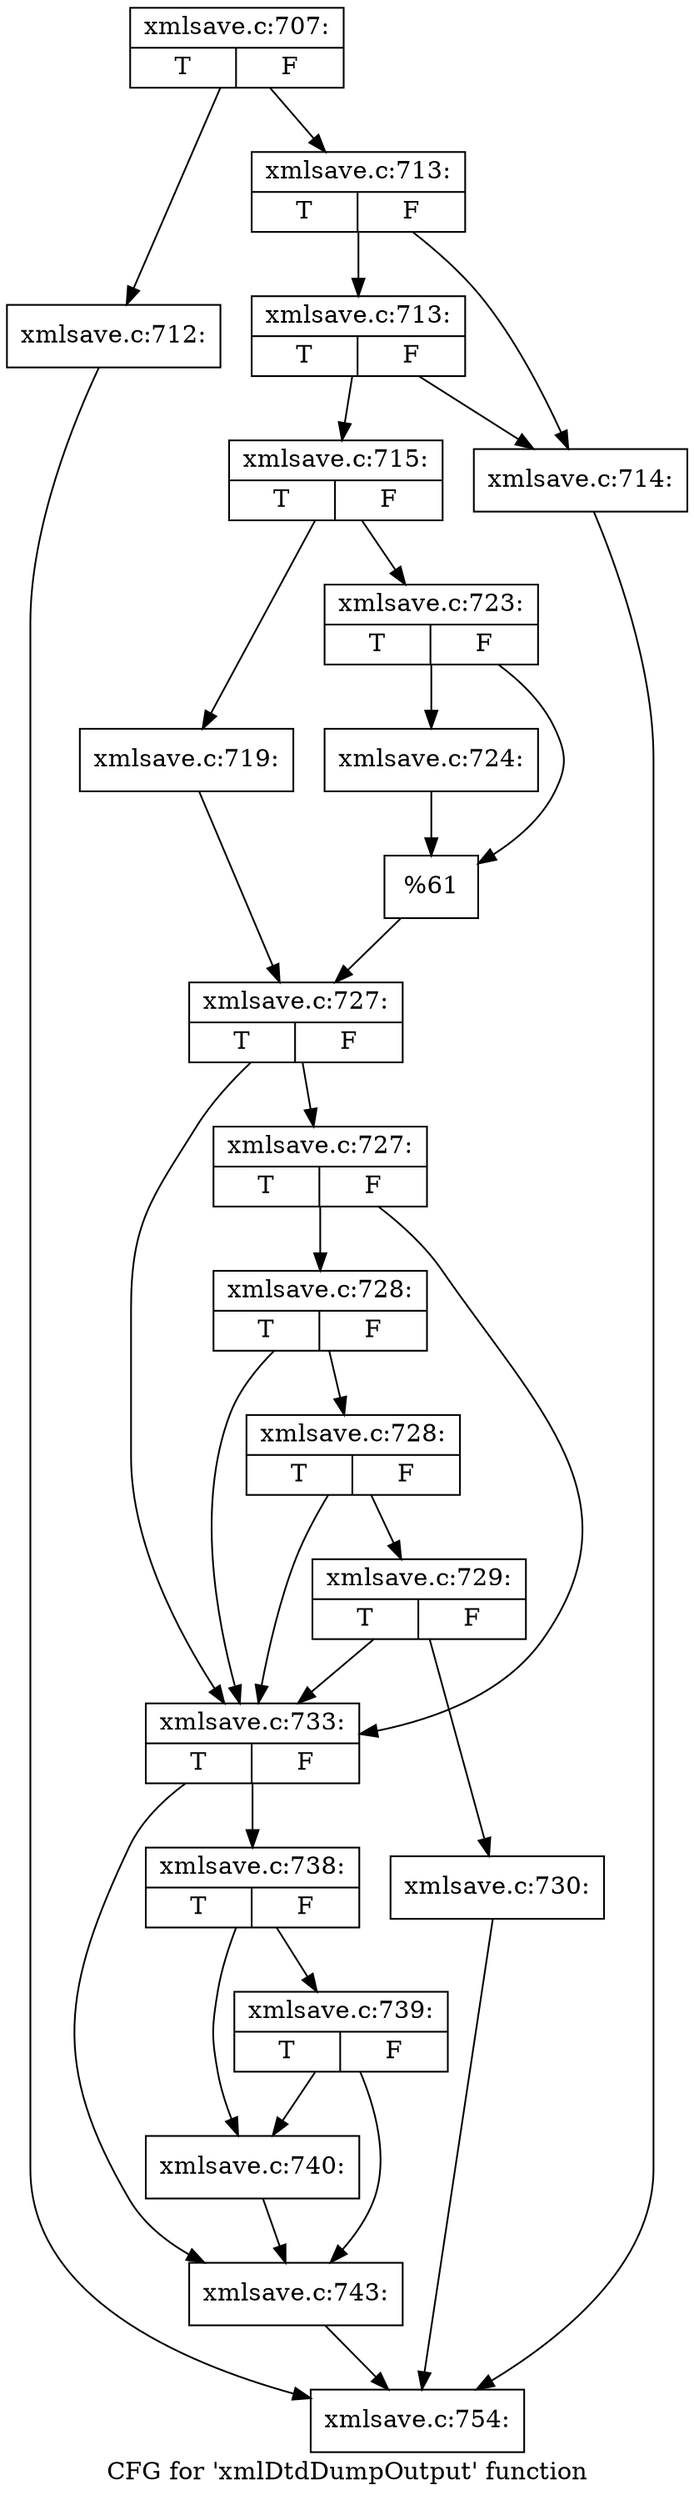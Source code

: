 digraph "CFG for 'xmlDtdDumpOutput' function" {
	label="CFG for 'xmlDtdDumpOutput' function";

	Node0x581f950 [shape=record,label="{xmlsave.c:707:|{<s0>T|<s1>F}}"];
	Node0x581f950 -> Node0x58298c0;
	Node0x581f950 -> Node0x5829910;
	Node0x58298c0 [shape=record,label="{xmlsave.c:712:}"];
	Node0x58298c0 -> Node0x5828780;
	Node0x5829910 [shape=record,label="{xmlsave.c:713:|{<s0>T|<s1>F}}"];
	Node0x5829910 -> Node0x5829cc0;
	Node0x5829910 -> Node0x5829d60;
	Node0x5829d60 [shape=record,label="{xmlsave.c:713:|{<s0>T|<s1>F}}"];
	Node0x5829d60 -> Node0x5829cc0;
	Node0x5829d60 -> Node0x5829d10;
	Node0x5829cc0 [shape=record,label="{xmlsave.c:714:}"];
	Node0x5829cc0 -> Node0x5828780;
	Node0x5829d10 [shape=record,label="{xmlsave.c:715:|{<s0>T|<s1>F}}"];
	Node0x5829d10 -> Node0x582b280;
	Node0x5829d10 -> Node0x582b320;
	Node0x582b280 [shape=record,label="{xmlsave.c:719:}"];
	Node0x582b280 -> Node0x582b2d0;
	Node0x582b320 [shape=record,label="{xmlsave.c:723:|{<s0>T|<s1>F}}"];
	Node0x582b320 -> Node0x582c8f0;
	Node0x582b320 -> Node0x582c940;
	Node0x582c8f0 [shape=record,label="{xmlsave.c:724:}"];
	Node0x582c8f0 -> Node0x582c940;
	Node0x582c940 [shape=record,label="{%61}"];
	Node0x582c940 -> Node0x582b2d0;
	Node0x582b2d0 [shape=record,label="{xmlsave.c:727:|{<s0>T|<s1>F}}"];
	Node0x582b2d0 -> Node0x582d930;
	Node0x582b2d0 -> Node0x582d760;
	Node0x582d930 [shape=record,label="{xmlsave.c:727:|{<s0>T|<s1>F}}"];
	Node0x582d930 -> Node0x582d8b0;
	Node0x582d930 -> Node0x582d760;
	Node0x582d8b0 [shape=record,label="{xmlsave.c:728:|{<s0>T|<s1>F}}"];
	Node0x582d8b0 -> Node0x582d830;
	Node0x582d8b0 -> Node0x582d760;
	Node0x582d830 [shape=record,label="{xmlsave.c:728:|{<s0>T|<s1>F}}"];
	Node0x582d830 -> Node0x582d7b0;
	Node0x582d830 -> Node0x582d760;
	Node0x582d7b0 [shape=record,label="{xmlsave.c:729:|{<s0>T|<s1>F}}"];
	Node0x582d7b0 -> Node0x582d710;
	Node0x582d7b0 -> Node0x582d760;
	Node0x582d710 [shape=record,label="{xmlsave.c:730:}"];
	Node0x582d710 -> Node0x5828780;
	Node0x582d760 [shape=record,label="{xmlsave.c:733:|{<s0>T|<s1>F}}"];
	Node0x582d760 -> Node0x582f1e0;
	Node0x582d760 -> Node0x582f190;
	Node0x582f1e0 [shape=record,label="{xmlsave.c:738:|{<s0>T|<s1>F}}"];
	Node0x582f1e0 -> Node0x582f140;
	Node0x582f1e0 -> Node0x582f620;
	Node0x582f620 [shape=record,label="{xmlsave.c:739:|{<s0>T|<s1>F}}"];
	Node0x582f620 -> Node0x582f140;
	Node0x582f620 -> Node0x582f190;
	Node0x582f140 [shape=record,label="{xmlsave.c:740:}"];
	Node0x582f140 -> Node0x582f190;
	Node0x582f190 [shape=record,label="{xmlsave.c:743:}"];
	Node0x582f190 -> Node0x5828780;
	Node0x5828780 [shape=record,label="{xmlsave.c:754:}"];
}
